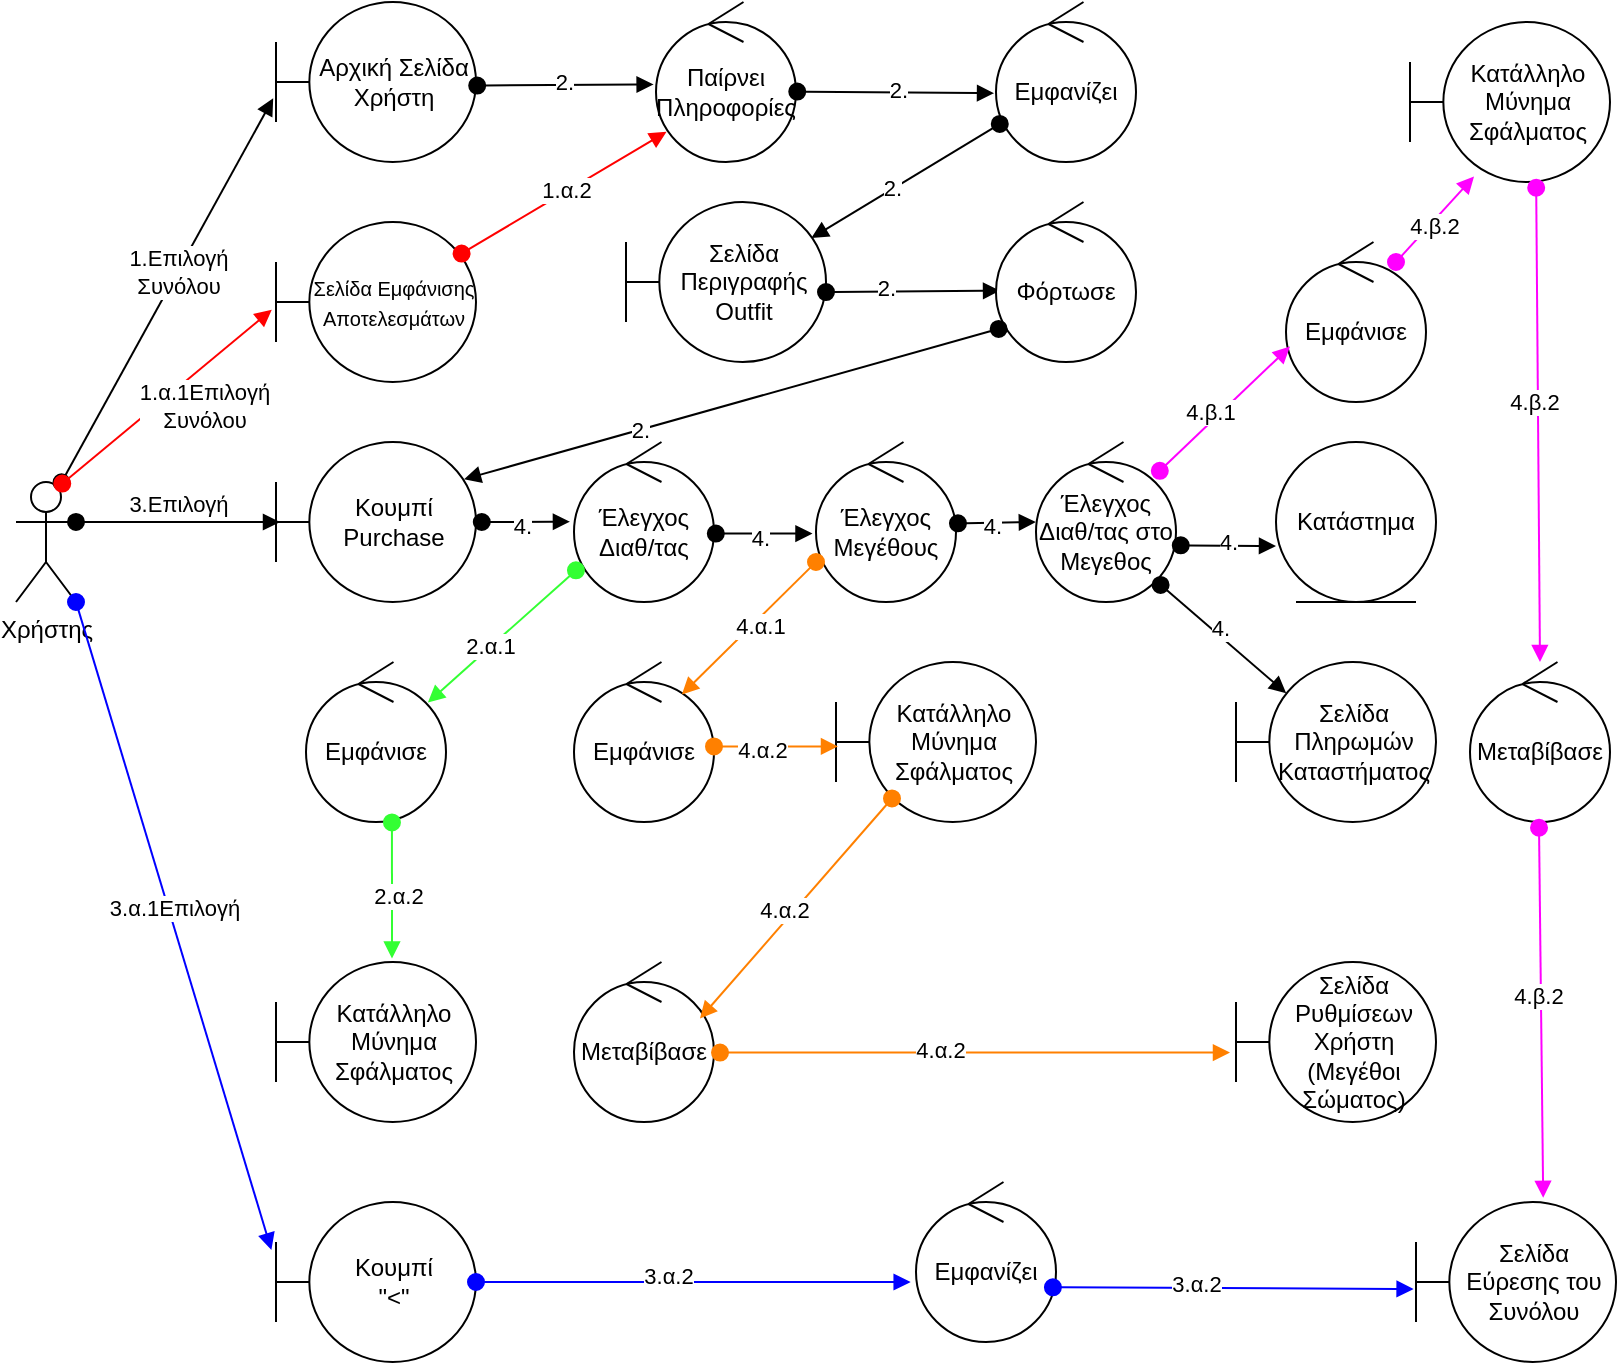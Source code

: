 <mxfile version="24.2.5" type="device">
  <diagram name="Σελίδα-1" id="c0uzWA4KZ7GL6QyTbvXv">
    <mxGraphModel dx="1017" dy="614" grid="1" gridSize="10" guides="1" tooltips="1" connect="1" arrows="1" fold="1" page="1" pageScale="1" pageWidth="827" pageHeight="1169" math="0" shadow="0">
      <root>
        <mxCell id="0" />
        <mxCell id="1" parent="0" />
        <mxCell id="ossWkHLXNniP_KbDqP73-1" value="Χρήστης" style="shape=umlActor;verticalLabelPosition=bottom;verticalAlign=top;html=1;" parent="1" vertex="1">
          <mxGeometry x="30" y="280" width="30" height="60" as="geometry" />
        </mxCell>
        <mxCell id="ossWkHLXNniP_KbDqP73-4" value="Αρχική Σελίδα&lt;br&gt;Χρήστη" style="shape=umlBoundary;whiteSpace=wrap;html=1;" parent="1" vertex="1">
          <mxGeometry x="160" y="40" width="100" height="80" as="geometry" />
        </mxCell>
        <mxCell id="ossWkHLXNniP_KbDqP73-6" value="Εμφανίζει" style="ellipse;shape=umlControl;whiteSpace=wrap;html=1;" parent="1" vertex="1">
          <mxGeometry x="520" y="40" width="70" height="80" as="geometry" />
        </mxCell>
        <mxCell id="ossWkHLXNniP_KbDqP73-8" value="Σελίδα Περιγραφής Outfit" style="shape=umlBoundary;whiteSpace=wrap;html=1;" parent="1" vertex="1">
          <mxGeometry x="335" y="140" width="100" height="80" as="geometry" />
        </mxCell>
        <mxCell id="6vYfxs9B-7xquveqUcep-1" value="Παίρνει Πληροφορίες" style="ellipse;shape=umlControl;whiteSpace=wrap;html=1;" parent="1" vertex="1">
          <mxGeometry x="350" y="40" width="70" height="80" as="geometry" />
        </mxCell>
        <mxCell id="6vYfxs9B-7xquveqUcep-4" value="" style="html=1;verticalAlign=bottom;startArrow=oval;startFill=1;endArrow=block;startSize=8;curved=0;rounded=0;exitX=1.009;exitY=0.56;exitDx=0;exitDy=0;exitPerimeter=0;entryX=-0.014;entryY=0.57;entryDx=0;entryDy=0;entryPerimeter=0;" parent="1" source="6vYfxs9B-7xquveqUcep-1" target="ossWkHLXNniP_KbDqP73-6" edge="1">
          <mxGeometry width="60" relative="1" as="geometry">
            <mxPoint x="281" y="92" as="sourcePoint" />
            <mxPoint x="360" y="92" as="targetPoint" />
          </mxGeometry>
        </mxCell>
        <mxCell id="6vYfxs9B-7xquveqUcep-52" value="2." style="edgeLabel;html=1;align=center;verticalAlign=middle;resizable=0;points=[];" parent="6vYfxs9B-7xquveqUcep-4" vertex="1" connectable="0">
          <mxGeometry x="0.021" y="1" relative="1" as="geometry">
            <mxPoint as="offset" />
          </mxGeometry>
        </mxCell>
        <mxCell id="6vYfxs9B-7xquveqUcep-6" value="Κουμπί Purchase" style="shape=umlBoundary;whiteSpace=wrap;html=1;" parent="1" vertex="1">
          <mxGeometry x="160" y="260" width="100" height="80" as="geometry" />
        </mxCell>
        <mxCell id="6vYfxs9B-7xquveqUcep-9" value="" style="html=1;verticalAlign=bottom;startArrow=oval;startFill=1;endArrow=block;startSize=8;curved=0;rounded=0;exitX=1;exitY=0.563;exitDx=0;exitDy=0;exitPerimeter=0;entryX=0.029;entryY=0.554;entryDx=0;entryDy=0;entryPerimeter=0;" parent="1" source="ossWkHLXNniP_KbDqP73-8" target="6vYfxs9B-7xquveqUcep-10" edge="1">
          <mxGeometry width="60" relative="1" as="geometry">
            <mxPoint x="280" y="190" as="sourcePoint" />
            <mxPoint x="460" y="190" as="targetPoint" />
          </mxGeometry>
        </mxCell>
        <mxCell id="6vYfxs9B-7xquveqUcep-54" value="2." style="edgeLabel;html=1;align=center;verticalAlign=middle;resizable=0;points=[];" parent="6vYfxs9B-7xquveqUcep-9" vertex="1" connectable="0">
          <mxGeometry x="-0.311" y="2" relative="1" as="geometry">
            <mxPoint as="offset" />
          </mxGeometry>
        </mxCell>
        <mxCell id="6vYfxs9B-7xquveqUcep-10" value="Φόρτωσε" style="ellipse;shape=umlControl;whiteSpace=wrap;html=1;" parent="1" vertex="1">
          <mxGeometry x="520" y="140" width="70" height="80" as="geometry" />
        </mxCell>
        <mxCell id="6vYfxs9B-7xquveqUcep-11" value="" style="html=1;verticalAlign=bottom;startArrow=oval;startFill=1;endArrow=block;startSize=8;curved=0;rounded=0;exitX=0.019;exitY=0.793;exitDx=0;exitDy=0;exitPerimeter=0;entryX=0.94;entryY=0.233;entryDx=0;entryDy=0;entryPerimeter=0;" parent="1" source="6vYfxs9B-7xquveqUcep-10" target="6vYfxs9B-7xquveqUcep-6" edge="1">
          <mxGeometry width="60" relative="1" as="geometry">
            <mxPoint x="320" y="280" as="sourcePoint" />
            <mxPoint x="380" y="280" as="targetPoint" />
          </mxGeometry>
        </mxCell>
        <mxCell id="6vYfxs9B-7xquveqUcep-55" value="2." style="edgeLabel;html=1;align=center;verticalAlign=middle;resizable=0;points=[];" parent="6vYfxs9B-7xquveqUcep-11" vertex="1" connectable="0">
          <mxGeometry x="0.343" relative="1" as="geometry">
            <mxPoint as="offset" />
          </mxGeometry>
        </mxCell>
        <mxCell id="6vYfxs9B-7xquveqUcep-12" value="3.Επιλογή" style="html=1;verticalAlign=bottom;startArrow=oval;startFill=1;endArrow=block;startSize=8;curved=0;rounded=0;exitX=1;exitY=0.333;exitDx=0;exitDy=0;exitPerimeter=0;entryX=0.02;entryY=0.5;entryDx=0;entryDy=0;entryPerimeter=0;" parent="1" source="ossWkHLXNniP_KbDqP73-1" target="6vYfxs9B-7xquveqUcep-6" edge="1">
          <mxGeometry width="60" relative="1" as="geometry">
            <mxPoint x="80" y="320" as="sourcePoint" />
            <mxPoint x="140" y="320" as="targetPoint" />
          </mxGeometry>
        </mxCell>
        <mxCell id="6vYfxs9B-7xquveqUcep-13" value="" style="html=1;verticalAlign=bottom;startArrow=oval;startFill=1;endArrow=block;startSize=8;curved=0;rounded=0;exitX=1.029;exitY=0.5;exitDx=0;exitDy=0;exitPerimeter=0;entryX=-0.029;entryY=0.498;entryDx=0;entryDy=0;entryPerimeter=0;" parent="1" source="6vYfxs9B-7xquveqUcep-6" target="6vYfxs9B-7xquveqUcep-61" edge="1">
          <mxGeometry width="60" relative="1" as="geometry">
            <mxPoint x="280" y="300" as="sourcePoint" />
            <mxPoint x="320" y="300" as="targetPoint" />
          </mxGeometry>
        </mxCell>
        <mxCell id="6vYfxs9B-7xquveqUcep-56" value="4." style="edgeLabel;html=1;align=center;verticalAlign=middle;resizable=0;points=[];" parent="6vYfxs9B-7xquveqUcep-13" vertex="1" connectable="0">
          <mxGeometry x="-0.086" y="-2" relative="1" as="geometry">
            <mxPoint as="offset" />
          </mxGeometry>
        </mxCell>
        <mxCell id="6vYfxs9B-7xquveqUcep-14" value="Έλεγχος Μεγέθους" style="ellipse;shape=umlControl;whiteSpace=wrap;html=1;" parent="1" vertex="1">
          <mxGeometry x="430" y="260" width="70" height="80" as="geometry" />
        </mxCell>
        <mxCell id="6vYfxs9B-7xquveqUcep-15" value="" style="html=1;verticalAlign=bottom;startArrow=oval;startFill=1;endArrow=block;startSize=8;curved=0;rounded=0;exitX=0.027;exitY=0.762;exitDx=0;exitDy=0;exitPerimeter=0;entryX=0.927;entryY=0.225;entryDx=0;entryDy=0;entryPerimeter=0;" parent="1" source="ossWkHLXNniP_KbDqP73-6" target="ossWkHLXNniP_KbDqP73-8" edge="1">
          <mxGeometry width="60" relative="1" as="geometry">
            <mxPoint x="280" y="200" as="sourcePoint" />
            <mxPoint x="482" y="199" as="targetPoint" />
          </mxGeometry>
        </mxCell>
        <mxCell id="6vYfxs9B-7xquveqUcep-53" value="2." style="edgeLabel;html=1;align=center;verticalAlign=middle;resizable=0;points=[];" parent="6vYfxs9B-7xquveqUcep-15" vertex="1" connectable="0">
          <mxGeometry x="0.137" y="-1" relative="1" as="geometry">
            <mxPoint as="offset" />
          </mxGeometry>
        </mxCell>
        <mxCell id="6vYfxs9B-7xquveqUcep-16" value="" style="html=1;verticalAlign=bottom;startArrow=oval;startFill=1;endArrow=block;startSize=8;curved=0;rounded=0;entryX=-0.001;entryY=0.5;entryDx=0;entryDy=0;entryPerimeter=0;exitX=1.014;exitY=0.508;exitDx=0;exitDy=0;exitPerimeter=0;strokeColor=default;" parent="1" source="6vYfxs9B-7xquveqUcep-14" target="6vYfxs9B-7xquveqUcep-17" edge="1">
          <mxGeometry width="60" relative="1" as="geometry">
            <mxPoint x="440" y="300" as="sourcePoint" />
            <mxPoint x="500" y="300" as="targetPoint" />
          </mxGeometry>
        </mxCell>
        <mxCell id="6vYfxs9B-7xquveqUcep-57" value="4." style="edgeLabel;html=1;align=center;verticalAlign=middle;resizable=0;points=[];" parent="6vYfxs9B-7xquveqUcep-16" vertex="1" connectable="0">
          <mxGeometry x="-0.16" y="-1" relative="1" as="geometry">
            <mxPoint as="offset" />
          </mxGeometry>
        </mxCell>
        <mxCell id="6vYfxs9B-7xquveqUcep-17" value="Έλεγχος Διαθ/τας στο Μεγεθος" style="ellipse;shape=umlControl;whiteSpace=wrap;html=1;" parent="1" vertex="1">
          <mxGeometry x="540" y="260" width="70" height="80" as="geometry" />
        </mxCell>
        <mxCell id="6vYfxs9B-7xquveqUcep-19" value="" style="html=1;verticalAlign=bottom;startArrow=oval;startFill=1;endArrow=block;startSize=8;curved=0;rounded=0;exitX=0.759;exitY=0.002;exitDx=0;exitDy=0;exitPerimeter=0;entryX=-0.014;entryY=0.602;entryDx=0;entryDy=0;entryPerimeter=0;" parent="1" source="ossWkHLXNniP_KbDqP73-1" target="ossWkHLXNniP_KbDqP73-4" edge="1">
          <mxGeometry width="60" relative="1" as="geometry">
            <mxPoint x="50" y="250" as="sourcePoint" />
            <mxPoint x="130" y="250" as="targetPoint" />
          </mxGeometry>
        </mxCell>
        <mxCell id="6vYfxs9B-7xquveqUcep-31" value="1.Επιλογή&lt;br&gt;Συνόλου" style="edgeLabel;html=1;align=center;verticalAlign=middle;resizable=0;points=[];" parent="6vYfxs9B-7xquveqUcep-19" vertex="1" connectable="0">
          <mxGeometry x="0.093" relative="1" as="geometry">
            <mxPoint as="offset" />
          </mxGeometry>
        </mxCell>
        <mxCell id="6vYfxs9B-7xquveqUcep-20" value="Κατάστημα" style="ellipse;shape=umlEntity;whiteSpace=wrap;html=1;" parent="1" vertex="1">
          <mxGeometry x="660" y="260" width="80" height="80" as="geometry" />
        </mxCell>
        <mxCell id="6vYfxs9B-7xquveqUcep-21" value="" style="html=1;verticalAlign=bottom;startArrow=oval;startFill=1;endArrow=block;startSize=8;curved=0;rounded=0;exitX=1.034;exitY=0.646;exitDx=0;exitDy=0;exitPerimeter=0;" parent="1" source="6vYfxs9B-7xquveqUcep-17" edge="1">
          <mxGeometry width="60" relative="1" as="geometry">
            <mxPoint x="600" y="310" as="sourcePoint" />
            <mxPoint x="660" y="312" as="targetPoint" />
          </mxGeometry>
        </mxCell>
        <mxCell id="6vYfxs9B-7xquveqUcep-59" value="4." style="edgeLabel;html=1;align=center;verticalAlign=middle;resizable=0;points=[];" parent="6vYfxs9B-7xquveqUcep-21" vertex="1" connectable="0">
          <mxGeometry x="-0.492" y="1" relative="1" as="geometry">
            <mxPoint x="11" y="-1" as="offset" />
          </mxGeometry>
        </mxCell>
        <mxCell id="6vYfxs9B-7xquveqUcep-22" value="Σελίδα Πληρωμών Καταστήματος" style="shape=umlBoundary;whiteSpace=wrap;html=1;" parent="1" vertex="1">
          <mxGeometry x="640" y="370" width="100" height="80" as="geometry" />
        </mxCell>
        <mxCell id="6vYfxs9B-7xquveqUcep-23" value="" style="html=1;verticalAlign=bottom;startArrow=oval;startFill=1;endArrow=block;startSize=8;curved=0;rounded=0;exitX=0.89;exitY=0.893;exitDx=0;exitDy=0;exitPerimeter=0;entryX=0.251;entryY=0.195;entryDx=0;entryDy=0;entryPerimeter=0;" parent="1" source="6vYfxs9B-7xquveqUcep-17" target="6vYfxs9B-7xquveqUcep-22" edge="1">
          <mxGeometry width="60" relative="1" as="geometry">
            <mxPoint x="552" y="342" as="sourcePoint" />
            <mxPoint x="660" y="376" as="targetPoint" />
          </mxGeometry>
        </mxCell>
        <mxCell id="6vYfxs9B-7xquveqUcep-58" value="4." style="edgeLabel;html=1;align=center;verticalAlign=middle;resizable=0;points=[];" parent="6vYfxs9B-7xquveqUcep-23" vertex="1" connectable="0">
          <mxGeometry x="-0.129" y="3" relative="1" as="geometry">
            <mxPoint as="offset" />
          </mxGeometry>
        </mxCell>
        <mxCell id="6vYfxs9B-7xquveqUcep-25" value="&lt;font style=&quot;font-size: 10px;&quot;&gt;Σελίδα Εμφάνισης Αποτελεσμάτων&lt;/font&gt;" style="shape=umlBoundary;whiteSpace=wrap;html=1;" parent="1" vertex="1">
          <mxGeometry x="160" y="150" width="100" height="80" as="geometry" />
        </mxCell>
        <mxCell id="6vYfxs9B-7xquveqUcep-27" value="" style="html=1;verticalAlign=bottom;startArrow=oval;startFill=1;endArrow=block;startSize=8;curved=0;rounded=0;exitX=0.771;exitY=0.013;exitDx=0;exitDy=0;exitPerimeter=0;entryX=-0.021;entryY=0.548;entryDx=0;entryDy=0;entryPerimeter=0;strokeColor=#FF0000;" parent="1" source="ossWkHLXNniP_KbDqP73-1" target="6vYfxs9B-7xquveqUcep-25" edge="1">
          <mxGeometry width="60" relative="1" as="geometry">
            <mxPoint x="63" y="290" as="sourcePoint" />
            <mxPoint x="179" y="98" as="targetPoint" />
          </mxGeometry>
        </mxCell>
        <mxCell id="6vYfxs9B-7xquveqUcep-30" value="1.α.1Επιλογή&lt;br&gt;Συνόλου" style="edgeLabel;html=1;align=center;verticalAlign=middle;resizable=0;points=[];" parent="6vYfxs9B-7xquveqUcep-27" vertex="1" connectable="0">
          <mxGeometry x="0.207" y="2" relative="1" as="geometry">
            <mxPoint x="9" y="15" as="offset" />
          </mxGeometry>
        </mxCell>
        <mxCell id="6vYfxs9B-7xquveqUcep-32" value="" style="html=1;verticalAlign=bottom;startArrow=oval;startFill=1;endArrow=block;startSize=8;curved=0;rounded=0;exitX=0.928;exitY=0.197;exitDx=0;exitDy=0;exitPerimeter=0;entryX=0.075;entryY=0.811;entryDx=0;entryDy=0;entryPerimeter=0;strokeColor=#FF0000;" parent="1" source="6vYfxs9B-7xquveqUcep-25" target="6vYfxs9B-7xquveqUcep-1" edge="1">
          <mxGeometry width="60" relative="1" as="geometry">
            <mxPoint x="280" y="140" as="sourcePoint" />
            <mxPoint x="340" y="140" as="targetPoint" />
          </mxGeometry>
        </mxCell>
        <mxCell id="6vYfxs9B-7xquveqUcep-60" value="1.α.2" style="edgeLabel;html=1;align=center;verticalAlign=middle;resizable=0;points=[];" parent="6vYfxs9B-7xquveqUcep-32" vertex="1" connectable="0">
          <mxGeometry x="0.023" y="1" relative="1" as="geometry">
            <mxPoint as="offset" />
          </mxGeometry>
        </mxCell>
        <mxCell id="6vYfxs9B-7xquveqUcep-35" value="Κατάλληλο Μύνημα Σφάλματος" style="shape=umlBoundary;whiteSpace=wrap;html=1;" parent="1" vertex="1">
          <mxGeometry x="727" y="50" width="100" height="80" as="geometry" />
        </mxCell>
        <mxCell id="6vYfxs9B-7xquveqUcep-36" value="Κουμπί &lt;br&gt;&quot;&amp;lt;&quot;" style="shape=umlBoundary;whiteSpace=wrap;html=1;" parent="1" vertex="1">
          <mxGeometry x="160" y="640" width="100" height="80" as="geometry" />
        </mxCell>
        <mxCell id="6vYfxs9B-7xquveqUcep-37" value="3.α.1Επιλογή" style="html=1;verticalAlign=bottom;startArrow=oval;startFill=1;endArrow=block;startSize=8;curved=0;rounded=0;exitX=1;exitY=1;exitDx=0;exitDy=0;exitPerimeter=0;entryX=-0.023;entryY=0.3;entryDx=0;entryDy=0;entryPerimeter=0;strokeColor=#0000FF;" parent="1" source="ossWkHLXNniP_KbDqP73-1" target="6vYfxs9B-7xquveqUcep-36" edge="1">
          <mxGeometry width="60" relative="1" as="geometry">
            <mxPoint x="80" y="420" as="sourcePoint" />
            <mxPoint x="140" y="420" as="targetPoint" />
          </mxGeometry>
        </mxCell>
        <mxCell id="6vYfxs9B-7xquveqUcep-38" value="Εμφανίζει" style="ellipse;shape=umlControl;whiteSpace=wrap;html=1;" parent="1" vertex="1">
          <mxGeometry x="480" y="630" width="70" height="80" as="geometry" />
        </mxCell>
        <mxCell id="6vYfxs9B-7xquveqUcep-39" value="" style="html=1;verticalAlign=bottom;startArrow=oval;startFill=1;endArrow=block;startSize=8;curved=0;rounded=0;entryX=-0.038;entryY=0.625;entryDx=0;entryDy=0;entryPerimeter=0;strokeColor=#0000FF;" parent="1" source="6vYfxs9B-7xquveqUcep-36" target="6vYfxs9B-7xquveqUcep-38" edge="1">
          <mxGeometry width="60" relative="1" as="geometry">
            <mxPoint x="270" y="520" as="sourcePoint" />
            <mxPoint x="330" y="520" as="targetPoint" />
          </mxGeometry>
        </mxCell>
        <mxCell id="6vYfxs9B-7xquveqUcep-86" value="3.α.2" style="edgeLabel;html=1;align=center;verticalAlign=middle;resizable=0;points=[];" parent="6vYfxs9B-7xquveqUcep-39" vertex="1" connectable="0">
          <mxGeometry x="-0.116" y="3" relative="1" as="geometry">
            <mxPoint as="offset" />
          </mxGeometry>
        </mxCell>
        <mxCell id="6vYfxs9B-7xquveqUcep-40" value="Σελίδα Εύρεσης του Συνόλου" style="shape=umlBoundary;whiteSpace=wrap;html=1;" parent="1" vertex="1">
          <mxGeometry x="730" y="640" width="100" height="80" as="geometry" />
        </mxCell>
        <mxCell id="6vYfxs9B-7xquveqUcep-41" value="" style="html=1;verticalAlign=bottom;startArrow=oval;startFill=1;endArrow=block;startSize=8;curved=0;rounded=0;exitX=0.978;exitY=0.658;exitDx=0;exitDy=0;exitPerimeter=0;entryX=-0.012;entryY=0.544;entryDx=0;entryDy=0;entryPerimeter=0;strokeColor=#0000FF;" parent="1" source="6vYfxs9B-7xquveqUcep-38" target="6vYfxs9B-7xquveqUcep-40" edge="1">
          <mxGeometry width="60" relative="1" as="geometry">
            <mxPoint x="440" y="510" as="sourcePoint" />
            <mxPoint x="500" y="510" as="targetPoint" />
          </mxGeometry>
        </mxCell>
        <mxCell id="6vYfxs9B-7xquveqUcep-87" value="3.α.2" style="edgeLabel;html=1;align=center;verticalAlign=middle;resizable=0;points=[];" parent="6vYfxs9B-7xquveqUcep-41" vertex="1" connectable="0">
          <mxGeometry x="-0.207" y="2" relative="1" as="geometry">
            <mxPoint as="offset" />
          </mxGeometry>
        </mxCell>
        <mxCell id="6vYfxs9B-7xquveqUcep-45" value="Μεταβίβασε" style="ellipse;shape=umlControl;whiteSpace=wrap;html=1;" parent="1" vertex="1">
          <mxGeometry x="309.0" y="520" width="70" height="80" as="geometry" />
        </mxCell>
        <mxCell id="6vYfxs9B-7xquveqUcep-46" value="Σελίδα Ρυθμίσεων Χρήστη (Μεγέθοι&lt;br&gt;Σώματος)" style="shape=umlBoundary;whiteSpace=wrap;html=1;" parent="1" vertex="1">
          <mxGeometry x="640" y="520" width="100" height="80" as="geometry" />
        </mxCell>
        <mxCell id="6vYfxs9B-7xquveqUcep-50" value="" style="html=1;verticalAlign=bottom;startArrow=oval;startFill=1;endArrow=block;startSize=8;curved=0;rounded=0;exitX=1.006;exitY=0.522;exitDx=0;exitDy=0;exitPerimeter=0;entryX=-0.017;entryY=0.515;entryDx=0;entryDy=0;entryPerimeter=0;" parent="1" source="ossWkHLXNniP_KbDqP73-4" target="6vYfxs9B-7xquveqUcep-1" edge="1">
          <mxGeometry width="60" relative="1" as="geometry">
            <mxPoint x="431" y="95" as="sourcePoint" />
            <mxPoint x="529" y="96" as="targetPoint" />
          </mxGeometry>
        </mxCell>
        <mxCell id="6vYfxs9B-7xquveqUcep-51" value="2." style="edgeLabel;html=1;align=center;verticalAlign=middle;resizable=0;points=[];rotation=0;" parent="6vYfxs9B-7xquveqUcep-50" vertex="1" connectable="0">
          <mxGeometry x="-0.291" y="1" relative="1" as="geometry">
            <mxPoint x="12" y="-1" as="offset" />
          </mxGeometry>
        </mxCell>
        <mxCell id="6vYfxs9B-7xquveqUcep-61" value="&lt;font style=&quot;font-size: 12px;&quot;&gt;Έλεγχος Διαθ/τας&lt;/font&gt;" style="ellipse;shape=umlControl;whiteSpace=wrap;html=1;" parent="1" vertex="1">
          <mxGeometry x="309" y="260" width="70" height="80" as="geometry" />
        </mxCell>
        <mxCell id="6vYfxs9B-7xquveqUcep-64" value="" style="html=1;verticalAlign=bottom;startArrow=oval;startFill=1;endArrow=block;startSize=8;curved=0;rounded=0;exitX=1.013;exitY=0.572;exitDx=0;exitDy=0;exitPerimeter=0;entryX=-0.025;entryY=0.572;entryDx=0;entryDy=0;entryPerimeter=0;" parent="1" source="6vYfxs9B-7xquveqUcep-61" target="6vYfxs9B-7xquveqUcep-14" edge="1">
          <mxGeometry width="60" relative="1" as="geometry">
            <mxPoint x="390" y="299.63" as="sourcePoint" />
            <mxPoint x="435" y="299.63" as="targetPoint" />
          </mxGeometry>
        </mxCell>
        <mxCell id="6vYfxs9B-7xquveqUcep-65" value="4." style="edgeLabel;html=1;align=center;verticalAlign=middle;resizable=0;points=[];" parent="6vYfxs9B-7xquveqUcep-64" vertex="1" connectable="0">
          <mxGeometry x="-0.086" y="-2" relative="1" as="geometry">
            <mxPoint as="offset" />
          </mxGeometry>
        </mxCell>
        <mxCell id="6vYfxs9B-7xquveqUcep-66" value="Κατάλληλο Μύνημα Σφάλματος" style="shape=umlBoundary;whiteSpace=wrap;html=1;" parent="1" vertex="1">
          <mxGeometry x="160" y="520" width="100" height="80" as="geometry" />
        </mxCell>
        <mxCell id="6vYfxs9B-7xquveqUcep-67" value="" style="html=1;verticalAlign=bottom;startArrow=oval;startFill=1;endArrow=block;startSize=8;curved=0;rounded=0;exitX=0.014;exitY=0.802;exitDx=0;exitDy=0;exitPerimeter=0;strokeColor=#33FF33;entryX=0.871;entryY=0.253;entryDx=0;entryDy=0;entryPerimeter=0;" parent="1" source="6vYfxs9B-7xquveqUcep-61" target="6vYfxs9B-7xquveqUcep-89" edge="1">
          <mxGeometry width="60" relative="1" as="geometry">
            <mxPoint x="440" y="335" as="sourcePoint" />
            <mxPoint x="250" y="390" as="targetPoint" />
          </mxGeometry>
        </mxCell>
        <mxCell id="6vYfxs9B-7xquveqUcep-69" value="2.α.1" style="edgeLabel;html=1;align=center;verticalAlign=middle;resizable=0;points=[];" parent="6vYfxs9B-7xquveqUcep-67" vertex="1" connectable="0">
          <mxGeometry x="0.217" y="3" relative="1" as="geometry">
            <mxPoint y="-5" as="offset" />
          </mxGeometry>
        </mxCell>
        <mxCell id="6vYfxs9B-7xquveqUcep-72" value="Εμφάνισε" style="ellipse;shape=umlControl;whiteSpace=wrap;html=1;" parent="1" vertex="1">
          <mxGeometry x="665" y="160" width="70" height="80" as="geometry" />
        </mxCell>
        <mxCell id="6vYfxs9B-7xquveqUcep-73" value="" style="html=1;verticalAlign=bottom;startArrow=oval;startFill=1;endArrow=block;startSize=8;curved=0;rounded=0;entryX=0.029;entryY=0.653;entryDx=0;entryDy=0;entryPerimeter=0;strokeColor=#FF00FF;" parent="1" source="6vYfxs9B-7xquveqUcep-17" target="6vYfxs9B-7xquveqUcep-72" edge="1">
          <mxGeometry width="60" relative="1" as="geometry">
            <mxPoint x="610" y="240" as="sourcePoint" />
            <mxPoint x="670" y="240" as="targetPoint" />
          </mxGeometry>
        </mxCell>
        <mxCell id="6vYfxs9B-7xquveqUcep-93" value="4.β.1" style="edgeLabel;html=1;align=center;verticalAlign=middle;resizable=0;points=[];" parent="6vYfxs9B-7xquveqUcep-73" vertex="1" connectable="0">
          <mxGeometry x="-0.159" y="5" relative="1" as="geometry">
            <mxPoint x="1" as="offset" />
          </mxGeometry>
        </mxCell>
        <mxCell id="6vYfxs9B-7xquveqUcep-74" value="" style="html=1;verticalAlign=bottom;startArrow=oval;startFill=1;endArrow=block;startSize=8;curved=0;rounded=0;entryX=0.32;entryY=0.966;entryDx=0;entryDy=0;entryPerimeter=0;strokeColor=#FF00FF;" parent="1" target="6vYfxs9B-7xquveqUcep-35" edge="1">
          <mxGeometry width="60" relative="1" as="geometry">
            <mxPoint x="720" y="170" as="sourcePoint" />
            <mxPoint x="670" y="160" as="targetPoint" />
          </mxGeometry>
        </mxCell>
        <mxCell id="6vYfxs9B-7xquveqUcep-94" value="4.β.2" style="edgeLabel;html=1;align=center;verticalAlign=middle;resizable=0;points=[];" parent="6vYfxs9B-7xquveqUcep-74" vertex="1" connectable="0">
          <mxGeometry x="-0.1" y="-2" relative="1" as="geometry">
            <mxPoint as="offset" />
          </mxGeometry>
        </mxCell>
        <mxCell id="6vYfxs9B-7xquveqUcep-75" value="Εμφάνισε" style="ellipse;shape=umlControl;whiteSpace=wrap;html=1;" parent="1" vertex="1">
          <mxGeometry x="309" y="370" width="70" height="80" as="geometry" />
        </mxCell>
        <mxCell id="6vYfxs9B-7xquveqUcep-76" value="Κατάλληλο Μύνημα Σφάλματος" style="shape=umlBoundary;whiteSpace=wrap;html=1;" parent="1" vertex="1">
          <mxGeometry x="440" y="370" width="100" height="80" as="geometry" />
        </mxCell>
        <mxCell id="6vYfxs9B-7xquveqUcep-77" value="" style="html=1;verticalAlign=bottom;startArrow=oval;startFill=1;endArrow=block;startSize=8;curved=0;rounded=0;exitX=0;exitY=0.75;exitDx=0;exitDy=0;exitPerimeter=0;entryX=0.771;entryY=0.203;entryDx=0;entryDy=0;entryPerimeter=0;strokeColor=#FF8000;" parent="1" source="6vYfxs9B-7xquveqUcep-14" target="6vYfxs9B-7xquveqUcep-75" edge="1">
          <mxGeometry width="60" relative="1" as="geometry">
            <mxPoint x="380" y="360" as="sourcePoint" />
            <mxPoint x="440" y="360" as="targetPoint" />
          </mxGeometry>
        </mxCell>
        <mxCell id="6vYfxs9B-7xquveqUcep-82" value="4.α.1" style="edgeLabel;html=1;align=center;verticalAlign=middle;resizable=0;points=[];" parent="6vYfxs9B-7xquveqUcep-77" vertex="1" connectable="0">
          <mxGeometry x="-0.101" y="3" relative="1" as="geometry">
            <mxPoint as="offset" />
          </mxGeometry>
        </mxCell>
        <mxCell id="6vYfxs9B-7xquveqUcep-79" value="" style="html=1;verticalAlign=bottom;startArrow=oval;startFill=1;endArrow=block;startSize=8;curved=0;rounded=0;exitX=1;exitY=0.528;exitDx=0;exitDy=0;exitPerimeter=0;entryX=0.01;entryY=0.528;entryDx=0;entryDy=0;entryPerimeter=0;strokeColor=#FF8000;" parent="1" source="6vYfxs9B-7xquveqUcep-75" target="6vYfxs9B-7xquveqUcep-76" edge="1">
          <mxGeometry width="60" relative="1" as="geometry">
            <mxPoint x="440" y="330" as="sourcePoint" />
            <mxPoint x="373" y="386" as="targetPoint" />
          </mxGeometry>
        </mxCell>
        <mxCell id="6vYfxs9B-7xquveqUcep-83" value="4.α.2" style="edgeLabel;html=1;align=center;verticalAlign=middle;resizable=0;points=[];" parent="6vYfxs9B-7xquveqUcep-79" vertex="1" connectable="0">
          <mxGeometry x="-0.226" y="-2" relative="1" as="geometry">
            <mxPoint as="offset" />
          </mxGeometry>
        </mxCell>
        <mxCell id="6vYfxs9B-7xquveqUcep-80" value="" style="html=1;verticalAlign=bottom;startArrow=oval;startFill=1;endArrow=block;startSize=8;curved=0;rounded=0;exitX=0.28;exitY=0.853;exitDx=0;exitDy=0;exitPerimeter=0;entryX=0.9;entryY=0.353;entryDx=0;entryDy=0;entryPerimeter=0;strokeColor=#FF8000;" parent="1" source="6vYfxs9B-7xquveqUcep-76" target="6vYfxs9B-7xquveqUcep-45" edge="1">
          <mxGeometry width="60" relative="1" as="geometry">
            <mxPoint x="440" y="330" as="sourcePoint" />
            <mxPoint x="373" y="386" as="targetPoint" />
          </mxGeometry>
        </mxCell>
        <mxCell id="6vYfxs9B-7xquveqUcep-84" value="4.α.2" style="edgeLabel;html=1;align=center;verticalAlign=middle;resizable=0;points=[];" parent="6vYfxs9B-7xquveqUcep-80" vertex="1" connectable="0">
          <mxGeometry x="0.061" y="-4" relative="1" as="geometry">
            <mxPoint as="offset" />
          </mxGeometry>
        </mxCell>
        <mxCell id="6vYfxs9B-7xquveqUcep-81" value="" style="html=1;verticalAlign=bottom;startArrow=oval;startFill=1;endArrow=block;startSize=8;curved=0;rounded=0;exitX=1.043;exitY=0.566;exitDx=0;exitDy=0;exitPerimeter=0;entryX=-0.03;entryY=0.566;entryDx=0;entryDy=0;entryPerimeter=0;strokeColor=#FF8000;" parent="1" source="6vYfxs9B-7xquveqUcep-45" target="6vYfxs9B-7xquveqUcep-46" edge="1">
          <mxGeometry width="60" relative="1" as="geometry">
            <mxPoint x="389" y="412" as="sourcePoint" />
            <mxPoint x="451" y="412" as="targetPoint" />
          </mxGeometry>
        </mxCell>
        <mxCell id="6vYfxs9B-7xquveqUcep-85" value="4.α.2" style="edgeLabel;html=1;align=center;verticalAlign=middle;resizable=0;points=[];" parent="6vYfxs9B-7xquveqUcep-81" vertex="1" connectable="0">
          <mxGeometry x="-0.137" y="2" relative="1" as="geometry">
            <mxPoint as="offset" />
          </mxGeometry>
        </mxCell>
        <mxCell id="6vYfxs9B-7xquveqUcep-89" value="Εμφάνισε" style="ellipse;shape=umlControl;whiteSpace=wrap;html=1;" parent="1" vertex="1">
          <mxGeometry x="175" y="370" width="70" height="80" as="geometry" />
        </mxCell>
        <mxCell id="6vYfxs9B-7xquveqUcep-90" value="" style="html=1;verticalAlign=bottom;startArrow=oval;startFill=1;endArrow=block;startSize=8;curved=0;rounded=0;exitX=0.614;exitY=1.003;exitDx=0;exitDy=0;exitPerimeter=0;strokeColor=#33FF33;entryX=0.58;entryY=-0.022;entryDx=0;entryDy=0;entryPerimeter=0;" parent="1" source="6vYfxs9B-7xquveqUcep-89" target="6vYfxs9B-7xquveqUcep-66" edge="1">
          <mxGeometry width="60" relative="1" as="geometry">
            <mxPoint x="331" y="334" as="sourcePoint" />
            <mxPoint x="240" y="450" as="targetPoint" />
          </mxGeometry>
        </mxCell>
        <mxCell id="6vYfxs9B-7xquveqUcep-91" value="2.α.2" style="edgeLabel;html=1;align=center;verticalAlign=middle;resizable=0;points=[];" parent="6vYfxs9B-7xquveqUcep-90" vertex="1" connectable="0">
          <mxGeometry x="0.217" y="3" relative="1" as="geometry">
            <mxPoint y="-5" as="offset" />
          </mxGeometry>
        </mxCell>
        <mxCell id="6vYfxs9B-7xquveqUcep-97" value="Μεταβίβασε" style="ellipse;shape=umlControl;whiteSpace=wrap;html=1;" parent="1" vertex="1">
          <mxGeometry x="757.0" y="370" width="70" height="80" as="geometry" />
        </mxCell>
        <mxCell id="6vYfxs9B-7xquveqUcep-98" value="" style="html=1;verticalAlign=bottom;startArrow=oval;startFill=1;endArrow=block;startSize=8;curved=0;rounded=0;strokeColor=#FF00FF;exitX=0.631;exitY=1.036;exitDx=0;exitDy=0;exitPerimeter=0;" parent="1" source="6vYfxs9B-7xquveqUcep-35" edge="1">
          <mxGeometry width="60" relative="1" as="geometry">
            <mxPoint x="730" y="180" as="sourcePoint" />
            <mxPoint x="792" y="370" as="targetPoint" />
          </mxGeometry>
        </mxCell>
        <mxCell id="6vYfxs9B-7xquveqUcep-99" value="4.β.2" style="edgeLabel;html=1;align=center;verticalAlign=middle;resizable=0;points=[];" parent="6vYfxs9B-7xquveqUcep-98" vertex="1" connectable="0">
          <mxGeometry x="-0.1" y="-2" relative="1" as="geometry">
            <mxPoint as="offset" />
          </mxGeometry>
        </mxCell>
        <mxCell id="6vYfxs9B-7xquveqUcep-100" value="" style="html=1;verticalAlign=bottom;startArrow=oval;startFill=1;endArrow=block;startSize=8;curved=0;rounded=0;strokeColor=#FF00FF;exitX=0.493;exitY=1.036;exitDx=0;exitDy=0;exitPerimeter=0;entryX=0.636;entryY=-0.026;entryDx=0;entryDy=0;entryPerimeter=0;" parent="1" source="6vYfxs9B-7xquveqUcep-97" target="6vYfxs9B-7xquveqUcep-40" edge="1">
          <mxGeometry width="60" relative="1" as="geometry">
            <mxPoint x="800" y="143" as="sourcePoint" />
            <mxPoint x="802" y="380" as="targetPoint" />
          </mxGeometry>
        </mxCell>
        <mxCell id="6vYfxs9B-7xquveqUcep-101" value="4.β.2" style="edgeLabel;html=1;align=center;verticalAlign=middle;resizable=0;points=[];" parent="6vYfxs9B-7xquveqUcep-100" vertex="1" connectable="0">
          <mxGeometry x="-0.1" y="-2" relative="1" as="geometry">
            <mxPoint as="offset" />
          </mxGeometry>
        </mxCell>
      </root>
    </mxGraphModel>
  </diagram>
</mxfile>
